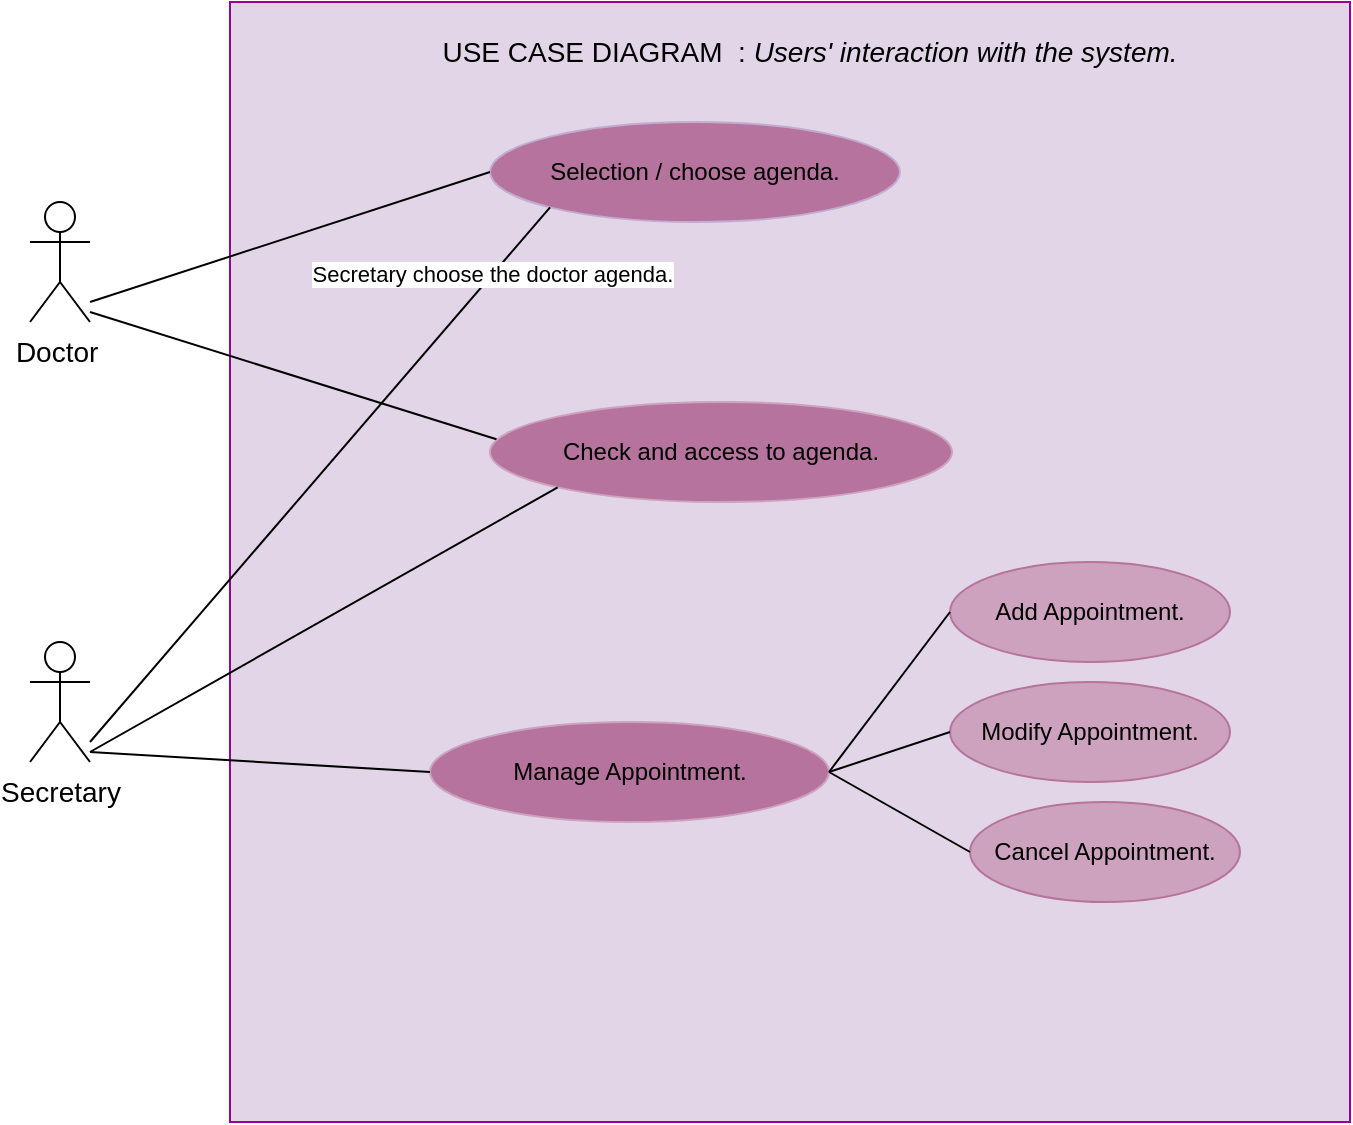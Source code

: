 <mxfile version="26.2.14">
  <diagram name="Page-1" id="YBAey0Avk5Ew_RTqvc6U">
    <mxGraphModel grid="1" page="1" gridSize="10" guides="1" tooltips="1" connect="1" arrows="1" fold="1" pageScale="1" pageWidth="827" pageHeight="1169" math="0" shadow="0">
      <root>
        <mxCell id="0" />
        <mxCell id="1" parent="0" />
        <mxCell id="c51sLJ_K-G4zOCsALQQC-4" value="" style="whiteSpace=wrap;html=1;aspect=fixed;fillColor=#e1d5e7;strokeColor=#990099;" vertex="1" parent="1">
          <mxGeometry x="200" y="40" width="560" height="560" as="geometry" />
        </mxCell>
        <mxCell id="c51sLJ_K-G4zOCsALQQC-1" value="&lt;font style=&quot;font-size: 14px;&quot;&gt;Doctor&amp;nbsp;&lt;/font&gt;" style="shape=umlActor;verticalLabelPosition=bottom;verticalAlign=top;html=1;outlineConnect=0;" vertex="1" parent="1">
          <mxGeometry x="100" y="140" width="30" height="60" as="geometry" />
        </mxCell>
        <mxCell id="c51sLJ_K-G4zOCsALQQC-3" value="&lt;font style=&quot;font-size: 14px;&quot;&gt;Secretary&lt;/font&gt;" style="shape=umlActor;verticalLabelPosition=bottom;verticalAlign=top;html=1;outlineConnect=0;" vertex="1" parent="1">
          <mxGeometry x="100" y="360" width="30" height="60" as="geometry" />
        </mxCell>
        <mxCell id="c51sLJ_K-G4zOCsALQQC-5" value="Selection / choose agenda." style="ellipse;whiteSpace=wrap;html=1;strokeColor=#C3ABD0;fillColor=#B5739D;" vertex="1" parent="1">
          <mxGeometry x="330" y="100" width="205" height="50" as="geometry" />
        </mxCell>
        <mxCell id="c51sLJ_K-G4zOCsALQQC-6" value="Check and access to agenda." style="ellipse;whiteSpace=wrap;html=1;fillColor=#B5739D;strokeColor=#CDA2BE;" vertex="1" parent="1">
          <mxGeometry x="330" y="240" width="231" height="50" as="geometry" />
        </mxCell>
        <mxCell id="c51sLJ_K-G4zOCsALQQC-7" value="Manage Appointment." style="ellipse;whiteSpace=wrap;html=1;fillColor=#B5739D;strokeColor=#CDA2BE;" vertex="1" parent="1">
          <mxGeometry x="300" y="400" width="199.5" height="50" as="geometry" />
        </mxCell>
        <mxCell id="c51sLJ_K-G4zOCsALQQC-8" value="Add Appointment." style="ellipse;whiteSpace=wrap;html=1;fillColor=#CDA2BE;strokeColor=#B5739D;" vertex="1" parent="1">
          <mxGeometry x="560" y="320" width="140" height="50" as="geometry" />
        </mxCell>
        <mxCell id="c51sLJ_K-G4zOCsALQQC-9" value="Modify Appointment." style="ellipse;whiteSpace=wrap;html=1;strokeColor=#B5739D;fillColor=#CDA2BE;" vertex="1" parent="1">
          <mxGeometry x="560" y="380" width="140" height="50" as="geometry" />
        </mxCell>
        <mxCell id="c51sLJ_K-G4zOCsALQQC-10" value="Cancel Appointment." style="ellipse;whiteSpace=wrap;html=1;fillColor=#CDA2BE;strokeColor=#B5739D;" vertex="1" parent="1">
          <mxGeometry x="570" y="440" width="135" height="50" as="geometry" />
        </mxCell>
        <mxCell id="c51sLJ_K-G4zOCsALQQC-11" value="" style="endArrow=none;html=1;rounded=0;entryX=0;entryY=0.5;entryDx=0;entryDy=0;" edge="1" parent="1" target="c51sLJ_K-G4zOCsALQQC-5">
          <mxGeometry width="50" height="50" relative="1" as="geometry">
            <mxPoint x="130" y="190" as="sourcePoint" />
            <mxPoint x="180" y="140" as="targetPoint" />
          </mxGeometry>
        </mxCell>
        <mxCell id="c51sLJ_K-G4zOCsALQQC-12" value="" style="endArrow=none;html=1;rounded=0;entryX=0;entryY=1;entryDx=0;entryDy=0;" edge="1" parent="1" target="c51sLJ_K-G4zOCsALQQC-5">
          <mxGeometry width="50" height="50" relative="1" as="geometry">
            <mxPoint x="130" y="410" as="sourcePoint" />
            <mxPoint x="180" y="350" as="targetPoint" />
          </mxGeometry>
        </mxCell>
        <mxCell id="c51sLJ_K-G4zOCsALQQC-15" value="Secretary choose the doctor agenda." style="edgeLabel;html=1;align=center;verticalAlign=middle;resizable=0;points=[];" connectable="0" vertex="1" parent="c51sLJ_K-G4zOCsALQQC-12">
          <mxGeometry x="0.747" relative="1" as="geometry">
            <mxPoint y="-1" as="offset" />
          </mxGeometry>
        </mxCell>
        <mxCell id="c51sLJ_K-G4zOCsALQQC-13" value="" style="endArrow=none;html=1;rounded=0;entryX=0;entryY=1;entryDx=0;entryDy=0;" edge="1" parent="1" target="c51sLJ_K-G4zOCsALQQC-6">
          <mxGeometry width="50" height="50" relative="1" as="geometry">
            <mxPoint x="130" y="415" as="sourcePoint" />
            <mxPoint x="180" y="365" as="targetPoint" />
          </mxGeometry>
        </mxCell>
        <mxCell id="c51sLJ_K-G4zOCsALQQC-14" value="" style="endArrow=none;html=1;rounded=0;entryX=0.014;entryY=0.373;entryDx=0;entryDy=0;entryPerimeter=0;" edge="1" parent="1" target="c51sLJ_K-G4zOCsALQQC-6">
          <mxGeometry width="50" height="50" relative="1" as="geometry">
            <mxPoint x="130" y="195" as="sourcePoint" />
            <mxPoint x="180" y="145" as="targetPoint" />
          </mxGeometry>
        </mxCell>
        <mxCell id="c51sLJ_K-G4zOCsALQQC-16" value="" style="endArrow=none;html=1;rounded=0;entryX=0;entryY=0.5;entryDx=0;entryDy=0;" edge="1" parent="1" target="c51sLJ_K-G4zOCsALQQC-7">
          <mxGeometry width="50" height="50" relative="1" as="geometry">
            <mxPoint x="130" y="415" as="sourcePoint" />
            <mxPoint x="180" y="365" as="targetPoint" />
          </mxGeometry>
        </mxCell>
        <mxCell id="c51sLJ_K-G4zOCsALQQC-17" value="" style="endArrow=none;html=1;rounded=0;exitX=1;exitY=0.5;exitDx=0;exitDy=0;entryX=0;entryY=0.5;entryDx=0;entryDy=0;" edge="1" parent="1" source="c51sLJ_K-G4zOCsALQQC-7" target="c51sLJ_K-G4zOCsALQQC-8">
          <mxGeometry width="50" height="50" relative="1" as="geometry">
            <mxPoint x="485" y="400" as="sourcePoint" />
            <mxPoint x="535" y="350" as="targetPoint" />
          </mxGeometry>
        </mxCell>
        <mxCell id="c51sLJ_K-G4zOCsALQQC-18" value="" style="endArrow=none;html=1;rounded=0;exitX=1;exitY=0.5;exitDx=0;exitDy=0;entryX=0;entryY=0.5;entryDx=0;entryDy=0;" edge="1" parent="1" source="c51sLJ_K-G4zOCsALQQC-7" target="c51sLJ_K-G4zOCsALQQC-9">
          <mxGeometry width="50" height="50" relative="1" as="geometry">
            <mxPoint x="480" y="417" as="sourcePoint" />
            <mxPoint x="570" y="355" as="targetPoint" />
          </mxGeometry>
        </mxCell>
        <mxCell id="c51sLJ_K-G4zOCsALQQC-19" value="" style="endArrow=none;html=1;rounded=0;entryX=0;entryY=0.5;entryDx=0;entryDy=0;exitX=1;exitY=0.5;exitDx=0;exitDy=0;" edge="1" parent="1" source="c51sLJ_K-G4zOCsALQQC-7" target="c51sLJ_K-G4zOCsALQQC-10">
          <mxGeometry width="50" height="50" relative="1" as="geometry">
            <mxPoint x="510" y="510" as="sourcePoint" />
            <mxPoint x="560" y="460" as="targetPoint" />
          </mxGeometry>
        </mxCell>
        <mxCell id="c51sLJ_K-G4zOCsALQQC-20" value="&lt;font style=&quot;font-size: 14px;&quot;&gt;USE CASE DIAGRAM&amp;nbsp; : &lt;i&gt;Users&#39; interaction with the system.&lt;/i&gt;&lt;/font&gt;" style="text;html=1;align=center;verticalAlign=middle;whiteSpace=wrap;rounded=0;" vertex="1" parent="1">
          <mxGeometry x="290" y="50" width="400" height="30" as="geometry" />
        </mxCell>
      </root>
    </mxGraphModel>
  </diagram>
</mxfile>
